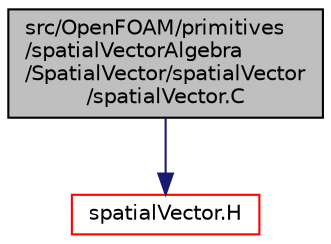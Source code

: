 digraph "src/OpenFOAM/primitives/spatialVectorAlgebra/SpatialVector/spatialVector/spatialVector.C"
{
  bgcolor="transparent";
  edge [fontname="Helvetica",fontsize="10",labelfontname="Helvetica",labelfontsize="10"];
  node [fontname="Helvetica",fontsize="10",shape=record];
  Node1 [label="src/OpenFOAM/primitives\l/spatialVectorAlgebra\l/SpatialVector/spatialVector\l/spatialVector.C",height=0.2,width=0.4,color="black", fillcolor="grey75", style="filled", fontcolor="black"];
  Node1 -> Node2 [color="midnightblue",fontsize="10",style="solid",fontname="Helvetica"];
  Node2 [label="spatialVector.H",height=0.2,width=0.4,color="red",URL="$a09094.html"];
}
